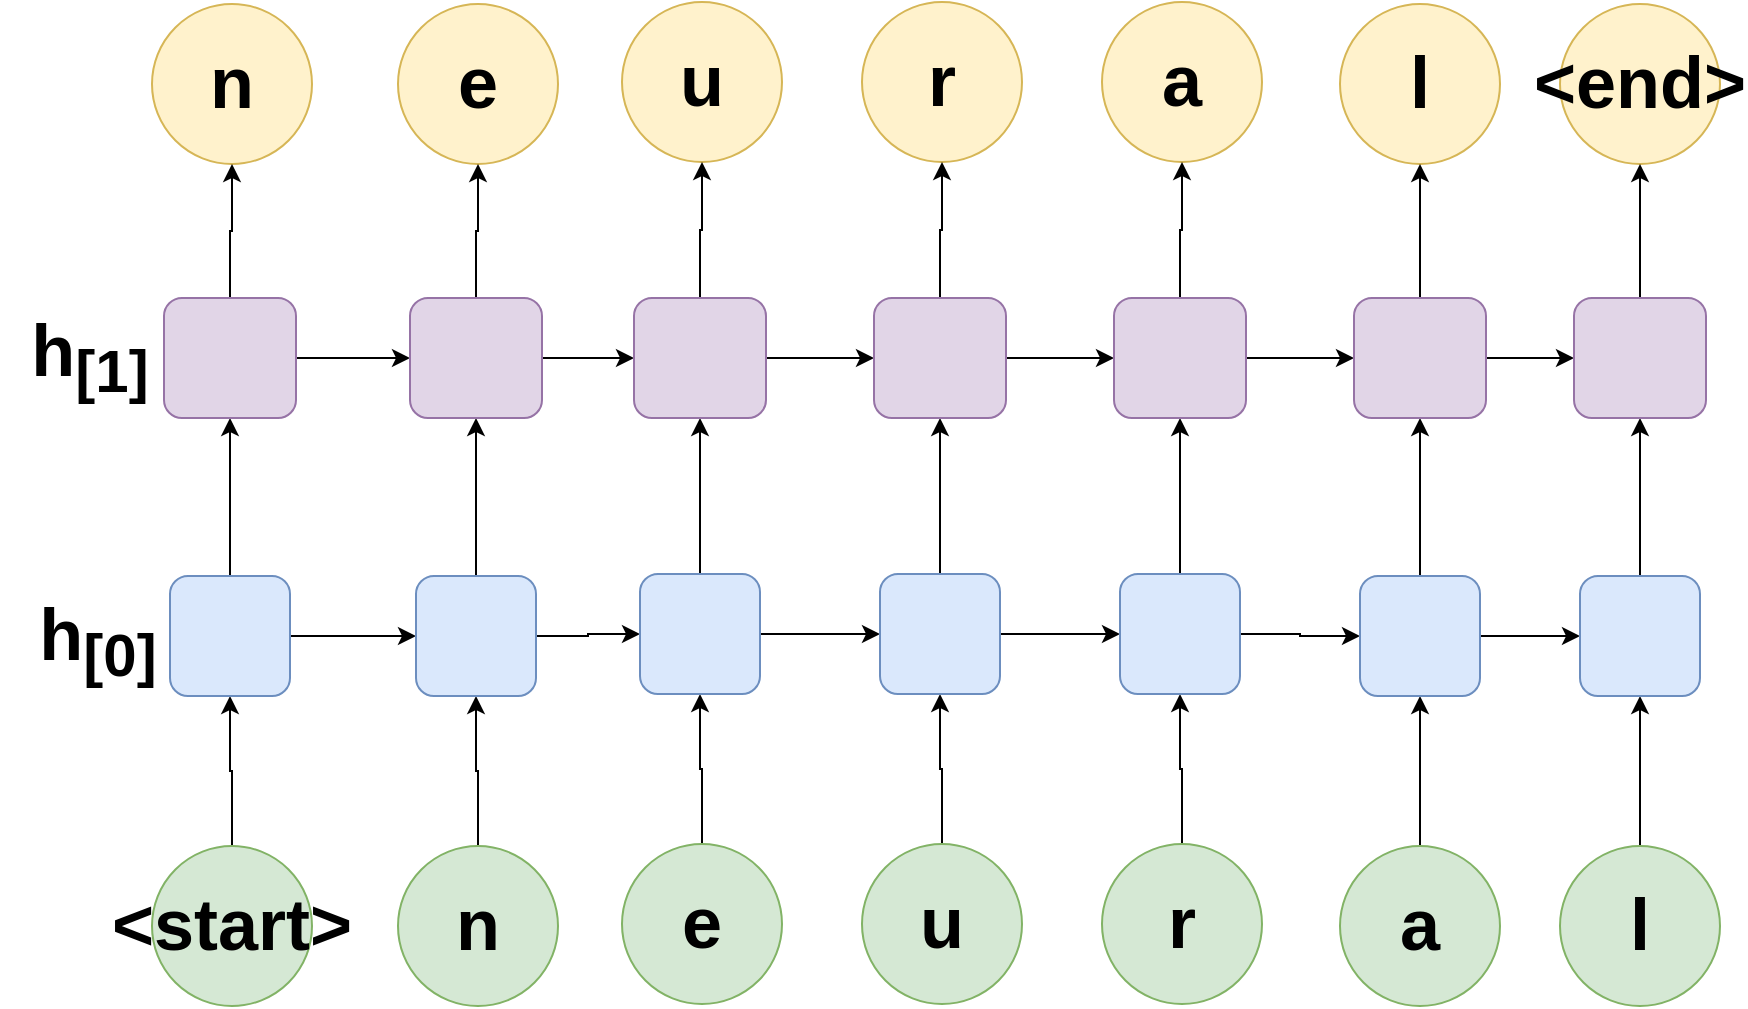 <mxfile version="20.7.4" type="device"><diagram id="0IAgjZ4T9mUuEWyGm7z3" name="Page-1"><mxGraphModel dx="2771" dy="1032" grid="1" gridSize="10" guides="1" tooltips="1" connect="1" arrows="1" fold="1" page="1" pageScale="1" pageWidth="850" pageHeight="1100" math="0" shadow="0"><root><mxCell id="0"/><mxCell id="1" parent="0"/><mxCell id="Obc8U9_OceszXssn3jCu-1" style="edgeStyle=orthogonalEdgeStyle;rounded=0;orthogonalLoop=1;jettySize=auto;html=1;fontSize=30;fontColor=#000000;" edge="1" parent="1" source="Obc8U9_OceszXssn3jCu-3" target="Obc8U9_OceszXssn3jCu-7"><mxGeometry relative="1" as="geometry"/></mxCell><mxCell id="Obc8U9_OceszXssn3jCu-3" value="" style="ellipse;whiteSpace=wrap;html=1;aspect=fixed;fillColor=#d5e8d4;strokeColor=#82b366;" vertex="1" parent="1"><mxGeometry x="-800" y="471" width="80" height="80" as="geometry"/></mxCell><mxCell id="Obc8U9_OceszXssn3jCu-4" value="&lt;font style=&quot;font-size: 36px;&quot;&gt;&amp;lt;start&amp;gt;&lt;br style=&quot;font-size: 36px;&quot;&gt;&lt;/font&gt;" style="text;html=1;strokeColor=none;fillColor=none;align=center;verticalAlign=middle;whiteSpace=wrap;rounded=0;fontSize=36;fontStyle=1" vertex="1" parent="1"><mxGeometry x="-805" y="490" width="90" height="40" as="geometry"/></mxCell><mxCell id="Obc8U9_OceszXssn3jCu-17" style="edgeStyle=orthogonalEdgeStyle;rounded=0;orthogonalLoop=1;jettySize=auto;html=1;exitX=0.5;exitY=0;exitDx=0;exitDy=0;entryX=0.5;entryY=1;entryDx=0;entryDy=0;" edge="1" parent="1" source="Obc8U9_OceszXssn3jCu-7" target="Obc8U9_OceszXssn3jCu-13"><mxGeometry relative="1" as="geometry"/></mxCell><mxCell id="Obc8U9_OceszXssn3jCu-75" style="edgeStyle=orthogonalEdgeStyle;rounded=0;orthogonalLoop=1;jettySize=auto;html=1;entryX=0;entryY=0.5;entryDx=0;entryDy=0;" edge="1" parent="1" source="Obc8U9_OceszXssn3jCu-7" target="Obc8U9_OceszXssn3jCu-23"><mxGeometry relative="1" as="geometry"/></mxCell><mxCell id="Obc8U9_OceszXssn3jCu-7" value="" style="rounded=1;whiteSpace=wrap;html=1;fontSize=24;fillColor=#dae8fc;strokeColor=#6c8ebf;" vertex="1" parent="1"><mxGeometry x="-791" y="336" width="60" height="60" as="geometry"/></mxCell><mxCell id="Obc8U9_OceszXssn3jCu-8" value="" style="ellipse;whiteSpace=wrap;html=1;aspect=fixed;labelBackgroundColor=none;fontSize=30;fillColor=#fff2cc;strokeColor=#d6b656;" vertex="1" parent="1"><mxGeometry x="-800" y="50" width="80" height="80" as="geometry"/></mxCell><mxCell id="Obc8U9_OceszXssn3jCu-9" value="&lt;font style=&quot;font-size: 36px;&quot;&gt;n&lt;br style=&quot;font-size: 36px;&quot;&gt;&lt;/font&gt;" style="text;html=1;strokeColor=none;fillColor=none;align=center;verticalAlign=middle;whiteSpace=wrap;rounded=0;fontSize=36;fontStyle=1" vertex="1" parent="1"><mxGeometry x="-805" y="69" width="90" height="40" as="geometry"/></mxCell><mxCell id="Obc8U9_OceszXssn3jCu-10" value="&lt;font style=&quot;font-size: 36px;&quot;&gt;&lt;span style=&quot;font-size: 36px;&quot;&gt;h&lt;sub&gt;[0]&lt;/sub&gt;&lt;/span&gt;&lt;br style=&quot;font-size: 36px;&quot;&gt;&lt;/font&gt;" style="text;html=1;strokeColor=none;fillColor=none;align=center;verticalAlign=middle;whiteSpace=wrap;rounded=0;fontSize=36;fontStyle=1" vertex="1" parent="1"><mxGeometry x="-872" y="349" width="90" height="40" as="geometry"/></mxCell><mxCell id="Obc8U9_OceszXssn3jCu-18" style="edgeStyle=orthogonalEdgeStyle;rounded=0;orthogonalLoop=1;jettySize=auto;html=1;exitX=0.5;exitY=0;exitDx=0;exitDy=0;entryX=0.5;entryY=1;entryDx=0;entryDy=0;" edge="1" parent="1" source="Obc8U9_OceszXssn3jCu-13" target="Obc8U9_OceszXssn3jCu-8"><mxGeometry relative="1" as="geometry"/></mxCell><mxCell id="Obc8U9_OceszXssn3jCu-81" style="edgeStyle=orthogonalEdgeStyle;rounded=0;orthogonalLoop=1;jettySize=auto;html=1;" edge="1" parent="1" source="Obc8U9_OceszXssn3jCu-13" target="Obc8U9_OceszXssn3jCu-28"><mxGeometry relative="1" as="geometry"/></mxCell><mxCell id="Obc8U9_OceszXssn3jCu-13" value="" style="rounded=1;whiteSpace=wrap;html=1;fontSize=24;fillColor=#e1d5e7;strokeColor=#9673a6;" vertex="1" parent="1"><mxGeometry x="-794" y="197" width="66" height="60" as="geometry"/></mxCell><mxCell id="Obc8U9_OceszXssn3jCu-14" value="&lt;font style=&quot;font-size: 36px;&quot;&gt;&lt;span style=&quot;font-size: 36px;&quot;&gt;h&lt;sub&gt;[1]&lt;/sub&gt;&lt;/span&gt;&lt;br style=&quot;font-size: 36px;&quot;&gt;&lt;/font&gt;" style="text;html=1;strokeColor=none;fillColor=none;align=center;verticalAlign=middle;whiteSpace=wrap;rounded=0;fontSize=36;fontStyle=1" vertex="1" parent="1"><mxGeometry x="-876" y="207" width="90" height="40" as="geometry"/></mxCell><mxCell id="Obc8U9_OceszXssn3jCu-19" style="edgeStyle=orthogonalEdgeStyle;rounded=0;orthogonalLoop=1;jettySize=auto;html=1;fontSize=30;fontColor=#000000;" edge="1" parent="1" source="Obc8U9_OceszXssn3jCu-20" target="Obc8U9_OceszXssn3jCu-23"><mxGeometry relative="1" as="geometry"/></mxCell><mxCell id="Obc8U9_OceszXssn3jCu-20" value="" style="ellipse;whiteSpace=wrap;html=1;aspect=fixed;fillColor=#d5e8d4;strokeColor=#82b366;" vertex="1" parent="1"><mxGeometry x="-677" y="471" width="80" height="80" as="geometry"/></mxCell><mxCell id="Obc8U9_OceszXssn3jCu-21" value="&lt;font style=&quot;font-size: 36px;&quot;&gt;n&lt;br style=&quot;font-size: 36px;&quot;&gt;&lt;/font&gt;" style="text;html=1;strokeColor=none;fillColor=none;align=center;verticalAlign=middle;whiteSpace=wrap;rounded=0;fontSize=36;fontStyle=1" vertex="1" parent="1"><mxGeometry x="-682" y="490" width="90" height="40" as="geometry"/></mxCell><mxCell id="Obc8U9_OceszXssn3jCu-22" style="edgeStyle=orthogonalEdgeStyle;rounded=0;orthogonalLoop=1;jettySize=auto;html=1;exitX=0.5;exitY=0;exitDx=0;exitDy=0;entryX=0.5;entryY=1;entryDx=0;entryDy=0;" edge="1" parent="1" source="Obc8U9_OceszXssn3jCu-23" target="Obc8U9_OceszXssn3jCu-28"><mxGeometry relative="1" as="geometry"/></mxCell><mxCell id="Obc8U9_OceszXssn3jCu-76" style="edgeStyle=orthogonalEdgeStyle;rounded=0;orthogonalLoop=1;jettySize=auto;html=1;" edge="1" parent="1" source="Obc8U9_OceszXssn3jCu-23" target="Obc8U9_OceszXssn3jCu-34"><mxGeometry relative="1" as="geometry"/></mxCell><mxCell id="Obc8U9_OceszXssn3jCu-23" value="" style="rounded=1;whiteSpace=wrap;html=1;fontSize=24;fillColor=#dae8fc;strokeColor=#6c8ebf;" vertex="1" parent="1"><mxGeometry x="-668" y="336" width="60" height="60" as="geometry"/></mxCell><mxCell id="Obc8U9_OceszXssn3jCu-24" value="" style="ellipse;whiteSpace=wrap;html=1;aspect=fixed;labelBackgroundColor=none;fontSize=30;fillColor=#fff2cc;strokeColor=#d6b656;" vertex="1" parent="1"><mxGeometry x="-677" y="50" width="80" height="80" as="geometry"/></mxCell><mxCell id="Obc8U9_OceszXssn3jCu-25" value="&lt;font style=&quot;font-size: 36px;&quot;&gt;e&lt;br style=&quot;font-size: 36px;&quot;&gt;&lt;/font&gt;" style="text;html=1;strokeColor=none;fillColor=none;align=center;verticalAlign=middle;whiteSpace=wrap;rounded=0;fontSize=36;fontStyle=1" vertex="1" parent="1"><mxGeometry x="-682" y="69" width="90" height="40" as="geometry"/></mxCell><mxCell id="Obc8U9_OceszXssn3jCu-27" style="edgeStyle=orthogonalEdgeStyle;rounded=0;orthogonalLoop=1;jettySize=auto;html=1;exitX=0.5;exitY=0;exitDx=0;exitDy=0;entryX=0.5;entryY=1;entryDx=0;entryDy=0;" edge="1" parent="1" source="Obc8U9_OceszXssn3jCu-28" target="Obc8U9_OceszXssn3jCu-24"><mxGeometry relative="1" as="geometry"/></mxCell><mxCell id="Obc8U9_OceszXssn3jCu-82" style="edgeStyle=orthogonalEdgeStyle;rounded=0;orthogonalLoop=1;jettySize=auto;html=1;" edge="1" parent="1" source="Obc8U9_OceszXssn3jCu-28" target="Obc8U9_OceszXssn3jCu-38"><mxGeometry relative="1" as="geometry"/></mxCell><mxCell id="Obc8U9_OceszXssn3jCu-28" value="" style="rounded=1;whiteSpace=wrap;html=1;fontSize=24;fillColor=#e1d5e7;strokeColor=#9673a6;" vertex="1" parent="1"><mxGeometry x="-671" y="197" width="66" height="60" as="geometry"/></mxCell><mxCell id="Obc8U9_OceszXssn3jCu-30" style="edgeStyle=orthogonalEdgeStyle;rounded=0;orthogonalLoop=1;jettySize=auto;html=1;fontSize=30;fontColor=#000000;" edge="1" parent="1" source="Obc8U9_OceszXssn3jCu-31" target="Obc8U9_OceszXssn3jCu-34"><mxGeometry relative="1" as="geometry"/></mxCell><mxCell id="Obc8U9_OceszXssn3jCu-31" value="" style="ellipse;whiteSpace=wrap;html=1;aspect=fixed;fillColor=#d5e8d4;strokeColor=#82b366;" vertex="1" parent="1"><mxGeometry x="-565" y="470" width="80" height="80" as="geometry"/></mxCell><mxCell id="Obc8U9_OceszXssn3jCu-32" value="&lt;font style=&quot;font-size: 36px;&quot;&gt;e&lt;br style=&quot;font-size: 36px;&quot;&gt;&lt;/font&gt;" style="text;html=1;strokeColor=none;fillColor=none;align=center;verticalAlign=middle;whiteSpace=wrap;rounded=0;fontSize=36;fontStyle=1" vertex="1" parent="1"><mxGeometry x="-570" y="489" width="90" height="40" as="geometry"/></mxCell><mxCell id="Obc8U9_OceszXssn3jCu-33" style="edgeStyle=orthogonalEdgeStyle;rounded=0;orthogonalLoop=1;jettySize=auto;html=1;exitX=0.5;exitY=0;exitDx=0;exitDy=0;entryX=0.5;entryY=1;entryDx=0;entryDy=0;" edge="1" parent="1" source="Obc8U9_OceszXssn3jCu-34" target="Obc8U9_OceszXssn3jCu-38"><mxGeometry relative="1" as="geometry"/></mxCell><mxCell id="Obc8U9_OceszXssn3jCu-77" style="edgeStyle=orthogonalEdgeStyle;rounded=0;orthogonalLoop=1;jettySize=auto;html=1;" edge="1" parent="1" source="Obc8U9_OceszXssn3jCu-34" target="Obc8U9_OceszXssn3jCu-43"><mxGeometry relative="1" as="geometry"/></mxCell><mxCell id="Obc8U9_OceszXssn3jCu-34" value="" style="rounded=1;whiteSpace=wrap;html=1;fontSize=24;fillColor=#dae8fc;strokeColor=#6c8ebf;" vertex="1" parent="1"><mxGeometry x="-556" y="335" width="60" height="60" as="geometry"/></mxCell><mxCell id="Obc8U9_OceszXssn3jCu-35" value="" style="ellipse;whiteSpace=wrap;html=1;aspect=fixed;labelBackgroundColor=none;fontSize=30;fillColor=#fff2cc;strokeColor=#d6b656;" vertex="1" parent="1"><mxGeometry x="-565" y="49" width="80" height="80" as="geometry"/></mxCell><mxCell id="Obc8U9_OceszXssn3jCu-36" value="&lt;font style=&quot;font-size: 36px;&quot;&gt;u&lt;br style=&quot;font-size: 36px;&quot;&gt;&lt;/font&gt;" style="text;html=1;strokeColor=none;fillColor=none;align=center;verticalAlign=middle;whiteSpace=wrap;rounded=0;fontSize=36;fontStyle=1" vertex="1" parent="1"><mxGeometry x="-570" y="68" width="90" height="40" as="geometry"/></mxCell><mxCell id="Obc8U9_OceszXssn3jCu-37" style="edgeStyle=orthogonalEdgeStyle;rounded=0;orthogonalLoop=1;jettySize=auto;html=1;exitX=0.5;exitY=0;exitDx=0;exitDy=0;entryX=0.5;entryY=1;entryDx=0;entryDy=0;" edge="1" parent="1" source="Obc8U9_OceszXssn3jCu-38" target="Obc8U9_OceszXssn3jCu-35"><mxGeometry relative="1" as="geometry"/></mxCell><mxCell id="Obc8U9_OceszXssn3jCu-83" style="edgeStyle=orthogonalEdgeStyle;rounded=0;orthogonalLoop=1;jettySize=auto;html=1;entryX=0;entryY=0.5;entryDx=0;entryDy=0;" edge="1" parent="1" source="Obc8U9_OceszXssn3jCu-38" target="Obc8U9_OceszXssn3jCu-47"><mxGeometry relative="1" as="geometry"/></mxCell><mxCell id="Obc8U9_OceszXssn3jCu-38" value="" style="rounded=1;whiteSpace=wrap;html=1;fontSize=24;fillColor=#e1d5e7;strokeColor=#9673a6;" vertex="1" parent="1"><mxGeometry x="-559" y="197" width="66" height="60" as="geometry"/></mxCell><mxCell id="Obc8U9_OceszXssn3jCu-39" style="edgeStyle=orthogonalEdgeStyle;rounded=0;orthogonalLoop=1;jettySize=auto;html=1;fontSize=30;fontColor=#000000;" edge="1" parent="1" source="Obc8U9_OceszXssn3jCu-40" target="Obc8U9_OceszXssn3jCu-43"><mxGeometry relative="1" as="geometry"/></mxCell><mxCell id="Obc8U9_OceszXssn3jCu-40" value="" style="ellipse;whiteSpace=wrap;html=1;aspect=fixed;fillColor=#d5e8d4;strokeColor=#82b366;" vertex="1" parent="1"><mxGeometry x="-445" y="470" width="80" height="80" as="geometry"/></mxCell><mxCell id="Obc8U9_OceszXssn3jCu-41" value="&lt;font style=&quot;font-size: 36px;&quot;&gt;u&lt;br style=&quot;font-size: 36px;&quot;&gt;&lt;/font&gt;" style="text;html=1;strokeColor=none;fillColor=none;align=center;verticalAlign=middle;whiteSpace=wrap;rounded=0;fontSize=36;fontStyle=1" vertex="1" parent="1"><mxGeometry x="-450" y="489" width="90" height="40" as="geometry"/></mxCell><mxCell id="Obc8U9_OceszXssn3jCu-42" style="edgeStyle=orthogonalEdgeStyle;rounded=0;orthogonalLoop=1;jettySize=auto;html=1;exitX=0.5;exitY=0;exitDx=0;exitDy=0;entryX=0.5;entryY=1;entryDx=0;entryDy=0;" edge="1" parent="1" source="Obc8U9_OceszXssn3jCu-43" target="Obc8U9_OceszXssn3jCu-47"><mxGeometry relative="1" as="geometry"/></mxCell><mxCell id="Obc8U9_OceszXssn3jCu-78" style="edgeStyle=orthogonalEdgeStyle;rounded=0;orthogonalLoop=1;jettySize=auto;html=1;" edge="1" parent="1" source="Obc8U9_OceszXssn3jCu-43" target="Obc8U9_OceszXssn3jCu-52"><mxGeometry relative="1" as="geometry"/></mxCell><mxCell id="Obc8U9_OceszXssn3jCu-43" value="" style="rounded=1;whiteSpace=wrap;html=1;fontSize=24;fillColor=#dae8fc;strokeColor=#6c8ebf;" vertex="1" parent="1"><mxGeometry x="-436" y="335" width="60" height="60" as="geometry"/></mxCell><mxCell id="Obc8U9_OceszXssn3jCu-44" value="" style="ellipse;whiteSpace=wrap;html=1;aspect=fixed;labelBackgroundColor=none;fontSize=30;fillColor=#fff2cc;strokeColor=#d6b656;" vertex="1" parent="1"><mxGeometry x="-445" y="49" width="80" height="80" as="geometry"/></mxCell><mxCell id="Obc8U9_OceszXssn3jCu-45" value="&lt;font style=&quot;font-size: 36px;&quot;&gt;r&lt;br style=&quot;font-size: 36px;&quot;&gt;&lt;/font&gt;" style="text;html=1;strokeColor=none;fillColor=none;align=center;verticalAlign=middle;whiteSpace=wrap;rounded=0;fontSize=36;fontStyle=1" vertex="1" parent="1"><mxGeometry x="-450" y="68" width="90" height="40" as="geometry"/></mxCell><mxCell id="Obc8U9_OceszXssn3jCu-46" style="edgeStyle=orthogonalEdgeStyle;rounded=0;orthogonalLoop=1;jettySize=auto;html=1;exitX=0.5;exitY=0;exitDx=0;exitDy=0;entryX=0.5;entryY=1;entryDx=0;entryDy=0;" edge="1" parent="1" source="Obc8U9_OceszXssn3jCu-47" target="Obc8U9_OceszXssn3jCu-44"><mxGeometry relative="1" as="geometry"/></mxCell><mxCell id="Obc8U9_OceszXssn3jCu-84" style="edgeStyle=orthogonalEdgeStyle;rounded=0;orthogonalLoop=1;jettySize=auto;html=1;" edge="1" parent="1" source="Obc8U9_OceszXssn3jCu-47" target="Obc8U9_OceszXssn3jCu-56"><mxGeometry relative="1" as="geometry"/></mxCell><mxCell id="Obc8U9_OceszXssn3jCu-47" value="" style="rounded=1;whiteSpace=wrap;html=1;fontSize=24;fillColor=#e1d5e7;strokeColor=#9673a6;" vertex="1" parent="1"><mxGeometry x="-439" y="197" width="66" height="60" as="geometry"/></mxCell><mxCell id="Obc8U9_OceszXssn3jCu-48" style="edgeStyle=orthogonalEdgeStyle;rounded=0;orthogonalLoop=1;jettySize=auto;html=1;fontSize=30;fontColor=#000000;" edge="1" parent="1" source="Obc8U9_OceszXssn3jCu-49" target="Obc8U9_OceszXssn3jCu-52"><mxGeometry relative="1" as="geometry"/></mxCell><mxCell id="Obc8U9_OceszXssn3jCu-49" value="" style="ellipse;whiteSpace=wrap;html=1;aspect=fixed;fillColor=#d5e8d4;strokeColor=#82b366;" vertex="1" parent="1"><mxGeometry x="-325" y="470" width="80" height="80" as="geometry"/></mxCell><mxCell id="Obc8U9_OceszXssn3jCu-50" value="&lt;font style=&quot;font-size: 36px;&quot;&gt;r&lt;br style=&quot;font-size: 36px;&quot;&gt;&lt;/font&gt;" style="text;html=1;strokeColor=none;fillColor=none;align=center;verticalAlign=middle;whiteSpace=wrap;rounded=0;fontSize=36;fontStyle=1" vertex="1" parent="1"><mxGeometry x="-330" y="489" width="90" height="40" as="geometry"/></mxCell><mxCell id="Obc8U9_OceszXssn3jCu-51" style="edgeStyle=orthogonalEdgeStyle;rounded=0;orthogonalLoop=1;jettySize=auto;html=1;exitX=0.5;exitY=0;exitDx=0;exitDy=0;entryX=0.5;entryY=1;entryDx=0;entryDy=0;" edge="1" parent="1" source="Obc8U9_OceszXssn3jCu-52" target="Obc8U9_OceszXssn3jCu-56"><mxGeometry relative="1" as="geometry"/></mxCell><mxCell id="Obc8U9_OceszXssn3jCu-79" style="edgeStyle=orthogonalEdgeStyle;rounded=0;orthogonalLoop=1;jettySize=auto;html=1;entryX=0;entryY=0.5;entryDx=0;entryDy=0;" edge="1" parent="1" source="Obc8U9_OceszXssn3jCu-52" target="Obc8U9_OceszXssn3jCu-61"><mxGeometry relative="1" as="geometry"/></mxCell><mxCell id="Obc8U9_OceszXssn3jCu-52" value="" style="rounded=1;whiteSpace=wrap;html=1;fontSize=24;fillColor=#dae8fc;strokeColor=#6c8ebf;" vertex="1" parent="1"><mxGeometry x="-316" y="335" width="60" height="60" as="geometry"/></mxCell><mxCell id="Obc8U9_OceszXssn3jCu-53" value="" style="ellipse;whiteSpace=wrap;html=1;aspect=fixed;labelBackgroundColor=none;fontSize=30;fillColor=#fff2cc;strokeColor=#d6b656;" vertex="1" parent="1"><mxGeometry x="-325" y="49" width="80" height="80" as="geometry"/></mxCell><mxCell id="Obc8U9_OceszXssn3jCu-54" value="&lt;font style=&quot;font-size: 36px;&quot;&gt;a&lt;br style=&quot;font-size: 36px;&quot;&gt;&lt;/font&gt;" style="text;html=1;strokeColor=none;fillColor=none;align=center;verticalAlign=middle;whiteSpace=wrap;rounded=0;fontSize=36;fontStyle=1" vertex="1" parent="1"><mxGeometry x="-330" y="68" width="90" height="40" as="geometry"/></mxCell><mxCell id="Obc8U9_OceszXssn3jCu-55" style="edgeStyle=orthogonalEdgeStyle;rounded=0;orthogonalLoop=1;jettySize=auto;html=1;exitX=0.5;exitY=0;exitDx=0;exitDy=0;entryX=0.5;entryY=1;entryDx=0;entryDy=0;" edge="1" parent="1" source="Obc8U9_OceszXssn3jCu-56" target="Obc8U9_OceszXssn3jCu-53"><mxGeometry relative="1" as="geometry"/></mxCell><mxCell id="Obc8U9_OceszXssn3jCu-85" style="edgeStyle=orthogonalEdgeStyle;rounded=0;orthogonalLoop=1;jettySize=auto;html=1;" edge="1" parent="1" source="Obc8U9_OceszXssn3jCu-56" target="Obc8U9_OceszXssn3jCu-65"><mxGeometry relative="1" as="geometry"/></mxCell><mxCell id="Obc8U9_OceszXssn3jCu-56" value="" style="rounded=1;whiteSpace=wrap;html=1;fontSize=24;fillColor=#e1d5e7;strokeColor=#9673a6;" vertex="1" parent="1"><mxGeometry x="-319" y="197" width="66" height="60" as="geometry"/></mxCell><mxCell id="Obc8U9_OceszXssn3jCu-57" style="edgeStyle=orthogonalEdgeStyle;rounded=0;orthogonalLoop=1;jettySize=auto;html=1;fontSize=30;fontColor=#000000;" edge="1" parent="1" source="Obc8U9_OceszXssn3jCu-58" target="Obc8U9_OceszXssn3jCu-61"><mxGeometry relative="1" as="geometry"/></mxCell><mxCell id="Obc8U9_OceszXssn3jCu-58" value="" style="ellipse;whiteSpace=wrap;html=1;aspect=fixed;fillColor=#d5e8d4;strokeColor=#82b366;" vertex="1" parent="1"><mxGeometry x="-206" y="471" width="80" height="80" as="geometry"/></mxCell><mxCell id="Obc8U9_OceszXssn3jCu-59" value="&lt;font style=&quot;font-size: 36px;&quot;&gt;a&lt;br style=&quot;font-size: 36px;&quot;&gt;&lt;/font&gt;" style="text;html=1;strokeColor=none;fillColor=none;align=center;verticalAlign=middle;whiteSpace=wrap;rounded=0;fontSize=36;fontStyle=1" vertex="1" parent="1"><mxGeometry x="-211" y="490" width="90" height="40" as="geometry"/></mxCell><mxCell id="Obc8U9_OceszXssn3jCu-60" style="edgeStyle=orthogonalEdgeStyle;rounded=0;orthogonalLoop=1;jettySize=auto;html=1;exitX=0.5;exitY=0;exitDx=0;exitDy=0;entryX=0.5;entryY=1;entryDx=0;entryDy=0;" edge="1" parent="1" source="Obc8U9_OceszXssn3jCu-61" target="Obc8U9_OceszXssn3jCu-65"><mxGeometry relative="1" as="geometry"/></mxCell><mxCell id="Obc8U9_OceszXssn3jCu-80" style="edgeStyle=orthogonalEdgeStyle;rounded=0;orthogonalLoop=1;jettySize=auto;html=1;" edge="1" parent="1" source="Obc8U9_OceszXssn3jCu-61" target="Obc8U9_OceszXssn3jCu-70"><mxGeometry relative="1" as="geometry"/></mxCell><mxCell id="Obc8U9_OceszXssn3jCu-61" value="" style="rounded=1;whiteSpace=wrap;html=1;fontSize=24;fillColor=#dae8fc;strokeColor=#6c8ebf;" vertex="1" parent="1"><mxGeometry x="-196" y="336" width="60" height="60" as="geometry"/></mxCell><mxCell id="Obc8U9_OceszXssn3jCu-62" value="" style="ellipse;whiteSpace=wrap;html=1;aspect=fixed;labelBackgroundColor=none;fontSize=30;fillColor=#fff2cc;strokeColor=#d6b656;" vertex="1" parent="1"><mxGeometry x="-206" y="50" width="80" height="80" as="geometry"/></mxCell><mxCell id="Obc8U9_OceszXssn3jCu-63" value="&lt;font style=&quot;font-size: 36px;&quot;&gt;l&lt;br style=&quot;font-size: 36px;&quot;&gt;&lt;/font&gt;" style="text;html=1;strokeColor=none;fillColor=none;align=center;verticalAlign=middle;whiteSpace=wrap;rounded=0;fontSize=36;fontStyle=1" vertex="1" parent="1"><mxGeometry x="-211" y="69" width="90" height="40" as="geometry"/></mxCell><mxCell id="Obc8U9_OceszXssn3jCu-64" style="edgeStyle=orthogonalEdgeStyle;rounded=0;orthogonalLoop=1;jettySize=auto;html=1;exitX=0.5;exitY=0;exitDx=0;exitDy=0;entryX=0.5;entryY=1;entryDx=0;entryDy=0;" edge="1" parent="1" source="Obc8U9_OceszXssn3jCu-65" target="Obc8U9_OceszXssn3jCu-62"><mxGeometry relative="1" as="geometry"/></mxCell><mxCell id="Obc8U9_OceszXssn3jCu-86" style="edgeStyle=orthogonalEdgeStyle;rounded=0;orthogonalLoop=1;jettySize=auto;html=1;" edge="1" parent="1" source="Obc8U9_OceszXssn3jCu-65" target="Obc8U9_OceszXssn3jCu-74"><mxGeometry relative="1" as="geometry"/></mxCell><mxCell id="Obc8U9_OceszXssn3jCu-65" value="" style="rounded=1;whiteSpace=wrap;html=1;fontSize=24;fillColor=#e1d5e7;strokeColor=#9673a6;" vertex="1" parent="1"><mxGeometry x="-199" y="197" width="66" height="60" as="geometry"/></mxCell><mxCell id="Obc8U9_OceszXssn3jCu-66" style="edgeStyle=orthogonalEdgeStyle;rounded=0;orthogonalLoop=1;jettySize=auto;html=1;fontSize=30;fontColor=#000000;" edge="1" parent="1" source="Obc8U9_OceszXssn3jCu-67" target="Obc8U9_OceszXssn3jCu-70"><mxGeometry relative="1" as="geometry"/></mxCell><mxCell id="Obc8U9_OceszXssn3jCu-67" value="" style="ellipse;whiteSpace=wrap;html=1;aspect=fixed;fillColor=#d5e8d4;strokeColor=#82b366;" vertex="1" parent="1"><mxGeometry x="-96" y="471" width="80" height="80" as="geometry"/></mxCell><mxCell id="Obc8U9_OceszXssn3jCu-68" value="&lt;font style=&quot;font-size: 36px;&quot;&gt;l&lt;br style=&quot;font-size: 36px;&quot;&gt;&lt;/font&gt;" style="text;html=1;strokeColor=none;fillColor=none;align=center;verticalAlign=middle;whiteSpace=wrap;rounded=0;fontSize=36;fontStyle=1" vertex="1" parent="1"><mxGeometry x="-101" y="490" width="90" height="40" as="geometry"/></mxCell><mxCell id="Obc8U9_OceszXssn3jCu-69" style="edgeStyle=orthogonalEdgeStyle;rounded=0;orthogonalLoop=1;jettySize=auto;html=1;exitX=0.5;exitY=0;exitDx=0;exitDy=0;entryX=0.5;entryY=1;entryDx=0;entryDy=0;" edge="1" parent="1" source="Obc8U9_OceszXssn3jCu-70" target="Obc8U9_OceszXssn3jCu-74"><mxGeometry relative="1" as="geometry"/></mxCell><mxCell id="Obc8U9_OceszXssn3jCu-70" value="" style="rounded=1;whiteSpace=wrap;html=1;fontSize=24;fillColor=#dae8fc;strokeColor=#6c8ebf;" vertex="1" parent="1"><mxGeometry x="-86" y="336" width="60" height="60" as="geometry"/></mxCell><mxCell id="Obc8U9_OceszXssn3jCu-71" value="" style="ellipse;whiteSpace=wrap;html=1;aspect=fixed;labelBackgroundColor=none;fontSize=30;fillColor=#fff2cc;strokeColor=#d6b656;" vertex="1" parent="1"><mxGeometry x="-96" y="50" width="80" height="80" as="geometry"/></mxCell><mxCell id="Obc8U9_OceszXssn3jCu-72" value="&lt;font style=&quot;font-size: 36px;&quot;&gt;&amp;lt;end&amp;gt;&lt;br style=&quot;font-size: 36px;&quot;&gt;&lt;/font&gt;" style="text;html=1;strokeColor=none;fillColor=none;align=center;verticalAlign=middle;whiteSpace=wrap;rounded=0;fontSize=36;fontStyle=1" vertex="1" parent="1"><mxGeometry x="-101" y="69" width="90" height="40" as="geometry"/></mxCell><mxCell id="Obc8U9_OceszXssn3jCu-73" style="edgeStyle=orthogonalEdgeStyle;rounded=0;orthogonalLoop=1;jettySize=auto;html=1;exitX=0.5;exitY=0;exitDx=0;exitDy=0;entryX=0.5;entryY=1;entryDx=0;entryDy=0;" edge="1" parent="1" source="Obc8U9_OceszXssn3jCu-74" target="Obc8U9_OceszXssn3jCu-71"><mxGeometry relative="1" as="geometry"/></mxCell><mxCell id="Obc8U9_OceszXssn3jCu-74" value="" style="rounded=1;whiteSpace=wrap;html=1;fontSize=24;fillColor=#e1d5e7;strokeColor=#9673a6;" vertex="1" parent="1"><mxGeometry x="-89" y="197" width="66" height="60" as="geometry"/></mxCell></root></mxGraphModel></diagram></mxfile>